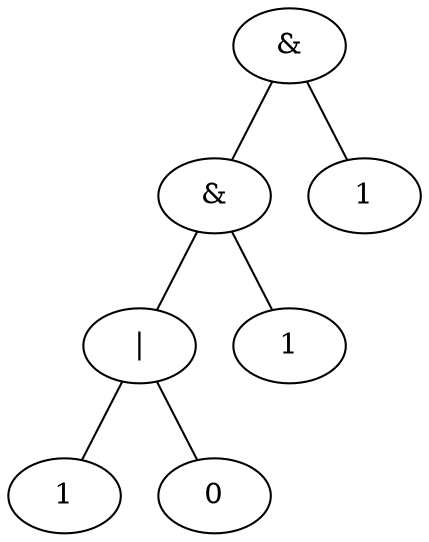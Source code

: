 graph "1" {
  "0"[label ="1"];
  "1"[label ="|"];
  "2"[label ="0"];
  "3"[label ="&"];
  "4"[label ="1"];
  "5"[label ="&"];
  "6"[label ="1"];
    "5" -- "3";
    "5" -- "6";
    "3" -- "1";
    "3" -- "4";
    "1" -- "0";
    "1" -- "2";
}
